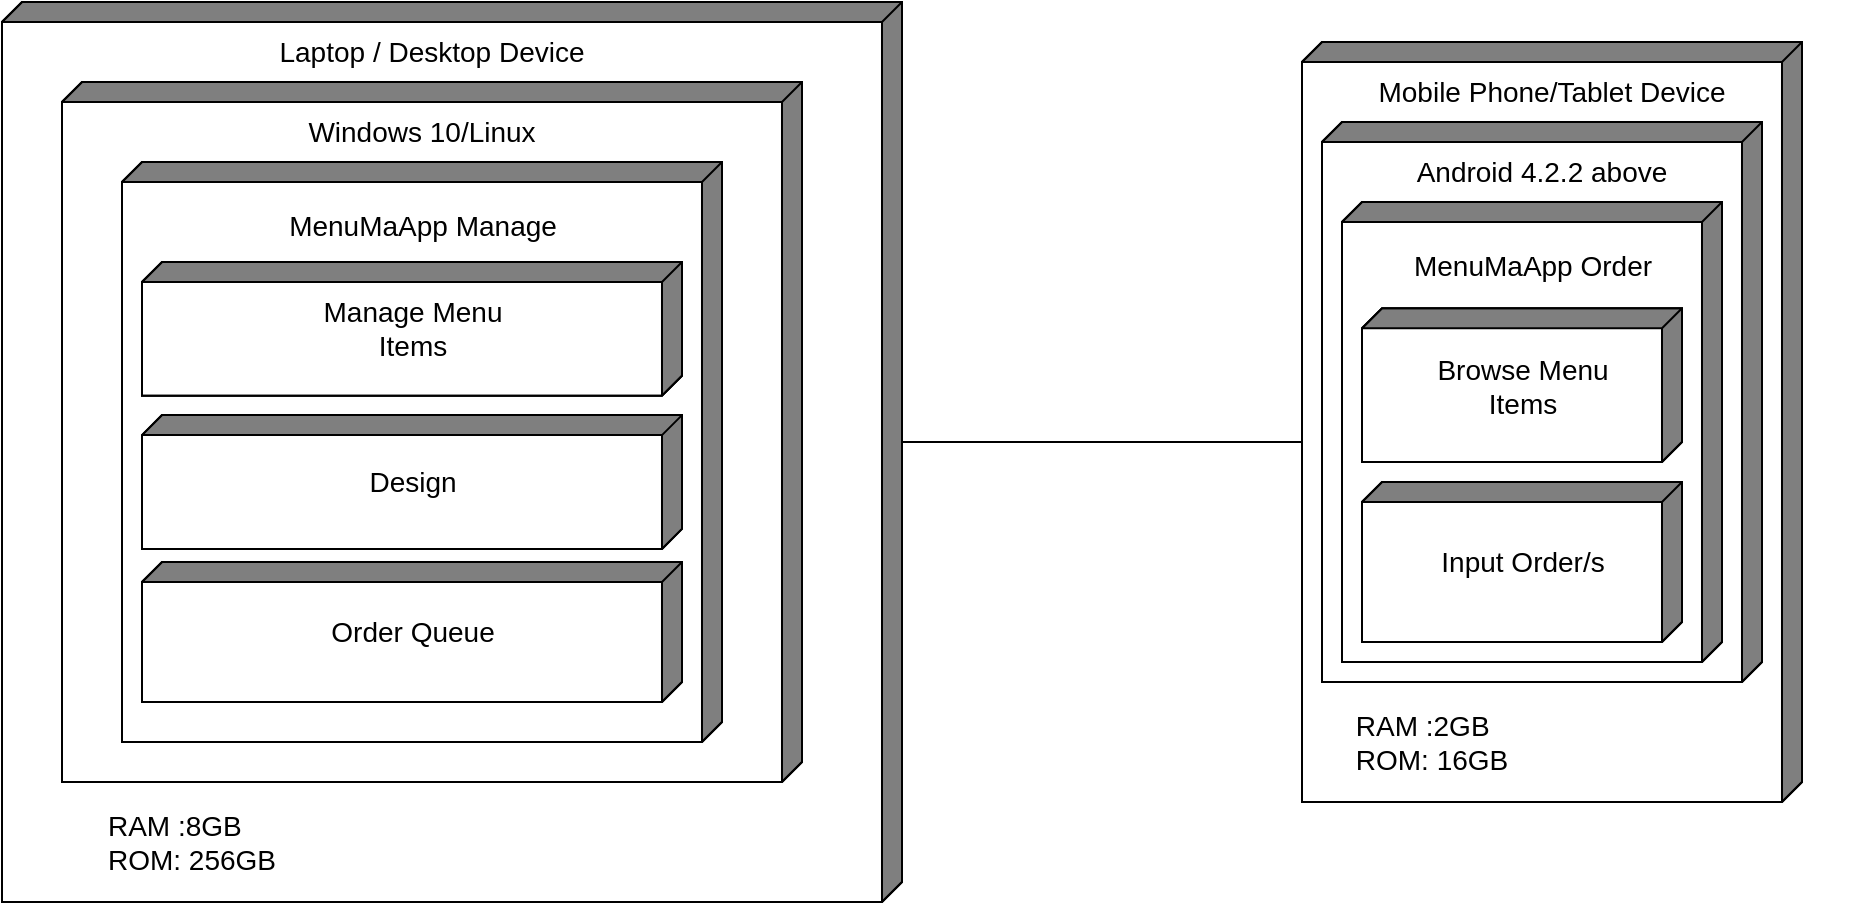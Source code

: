 <mxfile>
    <diagram id="Vfg_s8rGCRNalU27XtB3" name="Page-1">
        <mxGraphModel dx="920" dy="521" grid="1" gridSize="10" guides="1" tooltips="1" connect="1" arrows="1" fold="1" page="1" pageScale="1" pageWidth="1200" pageHeight="1000" math="0" shadow="0">
            <root>
                <mxCell id="0"/>
                <mxCell id="1" parent="0"/>
                <mxCell id="115" value="" style="html=1;dashed=0;whitespace=wrap;shape=mxgraph.dfd.externalEntity;flipH=1;" parent="1" vertex="1">
                    <mxGeometry x="80" y="440" width="450" height="450" as="geometry"/>
                </mxCell>
                <mxCell id="117" value="&lt;font style=&quot;font-size: 14px;&quot;&gt;Laptop / Desktop Device&lt;/font&gt;" style="text;html=1;strokeColor=none;fillColor=none;align=center;verticalAlign=middle;whiteSpace=wrap;rounded=0;" parent="1" vertex="1">
                    <mxGeometry x="120" y="450" width="350" height="30" as="geometry"/>
                </mxCell>
                <mxCell id="118" value="" style="html=1;dashed=0;whitespace=wrap;shape=mxgraph.dfd.externalEntity;fontSize=14;flipH=1;" parent="1" vertex="1">
                    <mxGeometry x="110" y="480" width="370" height="350" as="geometry"/>
                </mxCell>
                <mxCell id="120" value="&lt;div style=&quot;text-align: left;&quot;&gt;&lt;span style=&quot;background-color: initial;&quot;&gt;RAM :8GB&lt;/span&gt;&lt;/div&gt;&lt;div style=&quot;text-align: left;&quot;&gt;&lt;span style=&quot;background-color: initial;&quot;&gt;ROM: 256GB&lt;/span&gt;&lt;/div&gt;" style="text;html=1;strokeColor=none;fillColor=none;align=center;verticalAlign=middle;whiteSpace=wrap;rounded=0;fontSize=14;" parent="1" vertex="1">
                    <mxGeometry x="110" y="830" width="130" height="60" as="geometry"/>
                </mxCell>
                <mxCell id="128" value="" style="html=1;dashed=0;whitespace=wrap;shape=mxgraph.dfd.externalEntity;fontSize=14;flipH=1;" parent="1" vertex="1">
                    <mxGeometry x="730" y="460" width="250" height="380" as="geometry"/>
                </mxCell>
                <mxCell id="131" value="&lt;font style=&quot;font-size: 14px;&quot;&gt;Mobile Phone/Tablet Device&lt;/font&gt;" style="text;html=1;strokeColor=none;fillColor=none;align=center;verticalAlign=middle;whiteSpace=wrap;rounded=0;" parent="1" vertex="1">
                    <mxGeometry x="700" y="470" width="310" height="30" as="geometry"/>
                </mxCell>
                <mxCell id="132" value="" style="html=1;dashed=0;whitespace=wrap;shape=mxgraph.dfd.externalEntity;fontSize=14;flipH=1;" parent="1" vertex="1">
                    <mxGeometry x="740" y="500" width="220" height="280" as="geometry"/>
                </mxCell>
                <mxCell id="134" value="&lt;br&gt;MenuMaApp Order" style="html=1;dashed=0;whitespace=wrap;shape=mxgraph.dfd.externalEntity;fontSize=14;flipH=1;verticalAlign=top;" parent="1" vertex="1">
                    <mxGeometry x="750" y="540" width="190" height="230" as="geometry"/>
                </mxCell>
                <mxCell id="135" value="&lt;div style=&quot;text-align: left;&quot;&gt;&lt;span style=&quot;background-color: initial;&quot;&gt;RAM :2GB&lt;/span&gt;&lt;/div&gt;&lt;div style=&quot;text-align: left;&quot;&gt;&lt;span style=&quot;background-color: initial;&quot;&gt;ROM: 16GB&lt;/span&gt;&lt;/div&gt;" style="text;html=1;strokeColor=none;fillColor=none;align=center;verticalAlign=middle;whiteSpace=wrap;rounded=0;fontSize=14;" parent="1" vertex="1">
                    <mxGeometry x="730" y="780" width="130" height="60" as="geometry"/>
                </mxCell>
                <mxCell id="138" value="&lt;span style=&quot;font-size: 14px;&quot;&gt;Windows 10/Linux&lt;/span&gt;" style="text;html=1;strokeColor=none;fillColor=none;align=center;verticalAlign=middle;whiteSpace=wrap;rounded=0;" parent="1" vertex="1">
                    <mxGeometry x="160" y="490" width="260" height="30" as="geometry"/>
                </mxCell>
                <mxCell id="140" value="&lt;br&gt;MenuMaApp Manage" style="html=1;dashed=0;whitespace=wrap;shape=mxgraph.dfd.externalEntity;fontSize=14;flipH=1;align=center;verticalAlign=top;" parent="1" vertex="1">
                    <mxGeometry x="140" y="520" width="300" height="290" as="geometry"/>
                </mxCell>
                <mxCell id="124" value="Design" style="html=1;dashed=0;whitespace=wrap;shape=mxgraph.dfd.externalEntity;fontSize=14;flipH=1;align=center;" parent="1" vertex="1">
                    <mxGeometry x="150" y="646.55" width="270" height="66.9" as="geometry"/>
                </mxCell>
                <mxCell id="126" value="Manage Menu&lt;br&gt;Items" style="html=1;dashed=0;whitespace=wrap;shape=mxgraph.dfd.externalEntity;fontSize=14;flipH=1;align=center;" parent="1" vertex="1">
                    <mxGeometry x="150" y="570" width="270" height="66.9" as="geometry"/>
                </mxCell>
                <mxCell id="141" value="Order Queue" style="html=1;dashed=0;whitespace=wrap;shape=mxgraph.dfd.externalEntity;fontSize=14;flipH=1;align=center;" parent="1" vertex="1">
                    <mxGeometry x="150" y="720" width="270" height="70" as="geometry"/>
                </mxCell>
                <mxCell id="143" value="&lt;font style=&quot;font-size: 14px;&quot;&gt;Android 4.2.2 above&lt;/font&gt;" style="text;html=1;strokeColor=none;fillColor=none;align=center;verticalAlign=middle;whiteSpace=wrap;rounded=0;" parent="1" vertex="1">
                    <mxGeometry x="735" y="510" width="230" height="30" as="geometry"/>
                </mxCell>
                <mxCell id="144" value="Browse Menu&lt;br&gt;Items" style="html=1;dashed=0;whitespace=wrap;shape=mxgraph.dfd.externalEntity;fontSize=14;flipH=1;align=center;" parent="1" vertex="1">
                    <mxGeometry x="760" y="593.1" width="160" height="76.9" as="geometry"/>
                </mxCell>
                <mxCell id="145" value="Input Order/s" style="html=1;dashed=0;whitespace=wrap;shape=mxgraph.dfd.externalEntity;fontSize=14;flipH=1;align=center;" parent="1" vertex="1">
                    <mxGeometry x="760" y="680" width="160" height="80" as="geometry"/>
                </mxCell>
                <mxCell id="146" value="" style="endArrow=none;html=1;exitX=0;exitY=0;exitDx=0;exitDy=220;exitPerimeter=0;" parent="1" source="115" edge="1">
                    <mxGeometry width="50" height="50" relative="1" as="geometry">
                        <mxPoint x="630" y="660" as="sourcePoint"/>
                        <mxPoint x="730" y="660" as="targetPoint"/>
                    </mxGeometry>
                </mxCell>
            </root>
        </mxGraphModel>
    </diagram>
</mxfile>